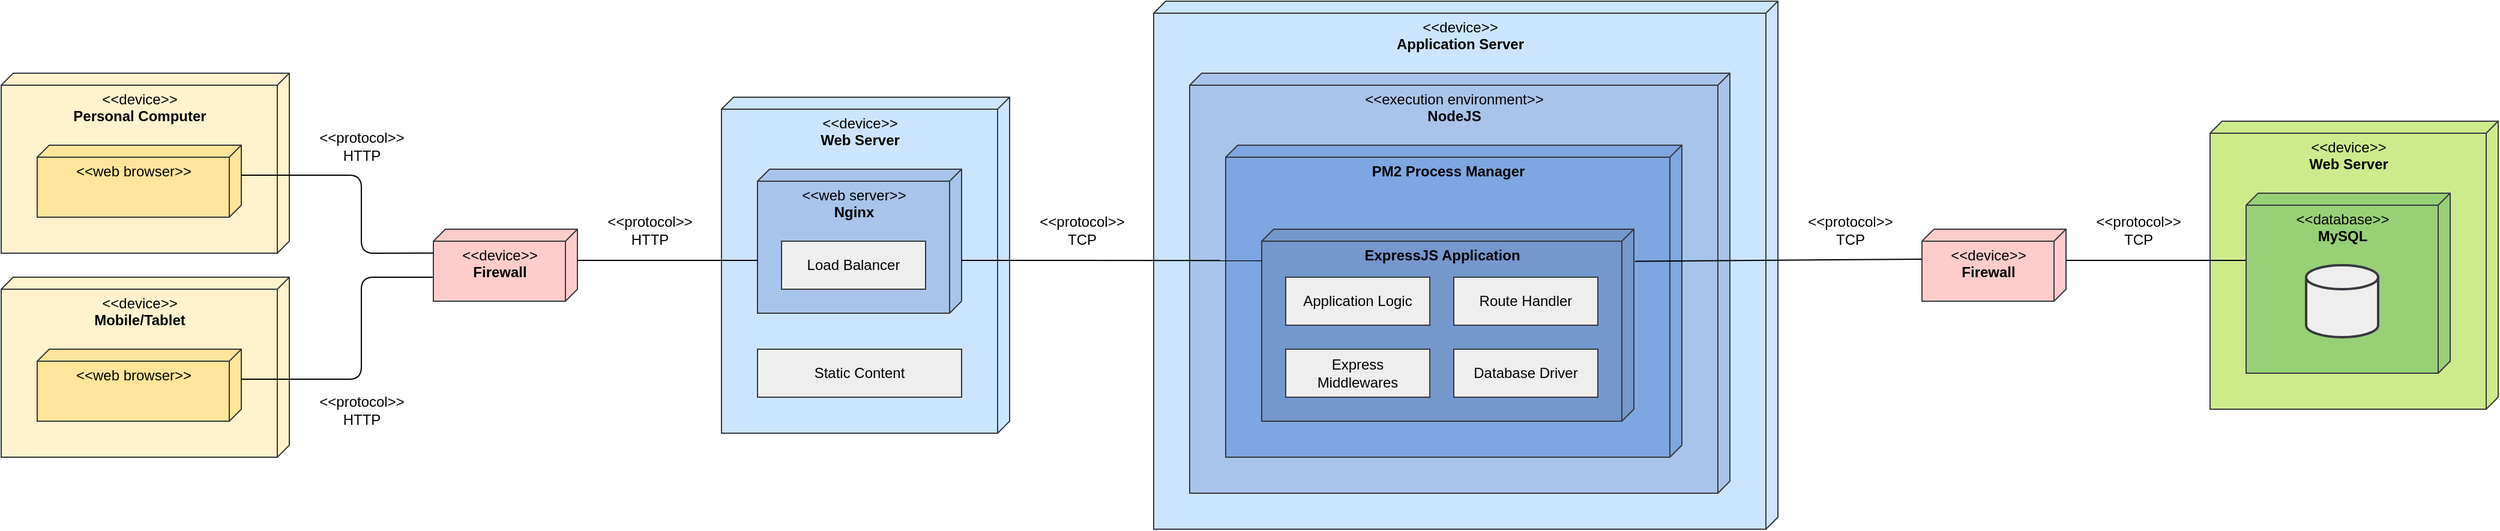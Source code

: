 <mxfile version="14.0.1" type="device"><diagram id="yOgwD-CeREcAv0Hl1fj9" name="Page-1"><mxGraphModel dx="3540" dy="1754" grid="1" gridSize="10" guides="1" tooltips="1" connect="1" arrows="1" fold="1" page="1" pageScale="1" pageWidth="1169" pageHeight="827" math="0" shadow="0"><root><mxCell id="u7lBGrWIIeAqYnG0bQcs-0"/><mxCell id="u7lBGrWIIeAqYnG0bQcs-1" parent="u7lBGrWIIeAqYnG0bQcs-0"/><mxCell id="XLZxpsMBSEI4FH-jgm0c-4" value="" style="group" vertex="1" connectable="0" parent="u7lBGrWIIeAqYnG0bQcs-1"><mxGeometry x="-1040" y="84" width="240" height="320" as="geometry"/></mxCell><mxCell id="XLZxpsMBSEI4FH-jgm0c-0" value="&amp;lt;&amp;lt;device&amp;gt;&amp;gt;&lt;br&gt;&lt;b&gt;Personal Computer&lt;/b&gt;" style="verticalAlign=top;align=center;spacingTop=8;spacingLeft=2;spacingRight=12;shape=cube;size=10;direction=south;fontStyle=0;html=1;strokeColor=#36393d;fillColor=#FFF2CC;" vertex="1" parent="XLZxpsMBSEI4FH-jgm0c-4"><mxGeometry width="240" height="150" as="geometry"/></mxCell><mxCell id="XLZxpsMBSEI4FH-jgm0c-1" value="&amp;lt;&amp;lt;web browser&amp;gt;&amp;gt;" style="verticalAlign=top;align=center;spacingTop=8;spacingLeft=2;spacingRight=12;shape=cube;size=10;direction=south;fontStyle=0;html=1;strokeColor=#36393d;fillColor=#FFE599;" vertex="1" parent="XLZxpsMBSEI4FH-jgm0c-4"><mxGeometry x="30" y="60" width="170" height="60" as="geometry"/></mxCell><mxCell id="XLZxpsMBSEI4FH-jgm0c-2" value="&amp;lt;&amp;lt;device&amp;gt;&amp;gt;&lt;br&gt;&lt;b&gt;Mobile/Tablet&lt;/b&gt;" style="verticalAlign=top;align=center;spacingTop=8;spacingLeft=2;spacingRight=12;shape=cube;size=10;direction=south;fontStyle=0;html=1;strokeColor=#36393d;fillColor=#FFF2CC;" vertex="1" parent="XLZxpsMBSEI4FH-jgm0c-4"><mxGeometry y="170" width="240" height="150" as="geometry"/></mxCell><mxCell id="XLZxpsMBSEI4FH-jgm0c-3" value="&amp;lt;&amp;lt;web browser&amp;gt;&amp;gt;" style="verticalAlign=top;align=center;spacingTop=8;spacingLeft=2;spacingRight=12;shape=cube;size=10;direction=south;fontStyle=0;html=1;strokeColor=#36393d;fillColor=#FFE599;" vertex="1" parent="XLZxpsMBSEI4FH-jgm0c-4"><mxGeometry x="30" y="230" width="170" height="60" as="geometry"/></mxCell><mxCell id="RSryEBwi2CZlOambQpdg-0" value="&amp;lt;&amp;lt;device&amp;gt;&amp;gt;&lt;br&gt;&lt;b&gt;Firewall&lt;/b&gt;" style="verticalAlign=top;align=center;spacingTop=8;spacingLeft=2;spacingRight=12;shape=cube;size=10;direction=south;fontStyle=0;html=1;fillColor=#ffcccc;strokeColor=#36393d;" vertex="1" parent="u7lBGrWIIeAqYnG0bQcs-1"><mxGeometry x="-680" y="214" width="120" height="60" as="geometry"/></mxCell><mxCell id="RSryEBwi2CZlOambQpdg-1" value="" style="group" vertex="1" connectable="0" parent="u7lBGrWIIeAqYnG0bQcs-1"><mxGeometry x="-440" y="104" width="240" height="280" as="geometry"/></mxCell><mxCell id="KsXfd55zSpa758HpUqtZ-22" value="&amp;lt;&amp;lt;device&amp;gt;&amp;gt;&lt;br&gt;&lt;b&gt;Web Server&lt;/b&gt;" style="verticalAlign=top;align=center;spacingTop=8;spacingLeft=2;spacingRight=12;shape=cube;size=10;direction=south;fontStyle=0;html=1;fillColor=#cce5ff;strokeColor=#36393d;" vertex="1" parent="RSryEBwi2CZlOambQpdg-1"><mxGeometry width="240" height="280" as="geometry"/></mxCell><mxCell id="63Lg4r5XqH5E4US9zRRZ-0" value="&amp;lt;&amp;lt;web server&amp;gt;&amp;gt;&lt;br&gt;&lt;b&gt;Nginx&lt;/b&gt;" style="verticalAlign=top;align=center;spacingTop=8;spacingLeft=2;spacingRight=12;shape=cube;size=10;direction=south;fontStyle=0;html=1;strokeColor=#36393d;fillColor=#A9C4EB;" vertex="1" parent="RSryEBwi2CZlOambQpdg-1"><mxGeometry x="30" y="60" width="170" height="120" as="geometry"/></mxCell><mxCell id="L0ylYWJpxkhSIwZxY-eO-0" value="Load Balancer" style="rounded=0;whiteSpace=wrap;html=1;align=center;fillColor=#eeeeee;strokeColor=#36393d;" vertex="1" parent="RSryEBwi2CZlOambQpdg-1"><mxGeometry x="50" y="120" width="120" height="40" as="geometry"/></mxCell><mxCell id="s83fpKJNtN-t1yHmOq2a-0" value="Static Content" style="rounded=0;whiteSpace=wrap;html=1;align=center;fillColor=#eeeeee;strokeColor=#36393d;" vertex="1" parent="RSryEBwi2CZlOambQpdg-1"><mxGeometry x="30" y="210" width="170" height="40" as="geometry"/></mxCell><mxCell id="RSryEBwi2CZlOambQpdg-2" value="" style="group" vertex="1" connectable="0" parent="u7lBGrWIIeAqYnG0bQcs-1"><mxGeometry x="-80" y="24" width="520" height="440" as="geometry"/></mxCell><mxCell id="KsXfd55zSpa758HpUqtZ-21" value="&amp;lt;&amp;lt;device&amp;gt;&amp;gt;&lt;br&gt;&lt;b&gt;Application Server&lt;/b&gt;" style="verticalAlign=top;align=center;spacingTop=8;spacingLeft=2;spacingRight=12;shape=cube;size=10;direction=south;fontStyle=0;html=1;fillColor=#cce5ff;strokeColor=#36393d;" vertex="1" parent="RSryEBwi2CZlOambQpdg-2"><mxGeometry width="520" height="440" as="geometry"/></mxCell><mxCell id="KsXfd55zSpa758HpUqtZ-20" value="&amp;lt;&amp;lt;execution environment&amp;gt;&amp;gt;&lt;br&gt;&lt;b&gt;NodeJS&lt;/b&gt;" style="verticalAlign=top;align=center;spacingTop=8;spacingLeft=2;spacingRight=12;shape=cube;size=10;direction=south;fontStyle=0;html=1;strokeColor=#36393d;fillColor=#A9C4EB;" vertex="1" parent="RSryEBwi2CZlOambQpdg-2"><mxGeometry x="30" y="60" width="450" height="350" as="geometry"/></mxCell><mxCell id="KsXfd55zSpa758HpUqtZ-18" value="&lt;b&gt;PM2 Process Manager&lt;/b&gt;" style="verticalAlign=top;align=center;spacingTop=8;spacingLeft=2;spacingRight=12;shape=cube;size=10;direction=south;fontStyle=0;html=1;strokeColor=#36393d;fillColor=#7EA6E0;" vertex="1" parent="RSryEBwi2CZlOambQpdg-2"><mxGeometry x="60" y="120" width="380" height="260" as="geometry"/></mxCell><mxCell id="KsXfd55zSpa758HpUqtZ-17" value="&lt;b&gt;ExpressJS Application&lt;/b&gt;" style="verticalAlign=top;align=center;spacingTop=8;spacingLeft=2;spacingRight=12;shape=cube;size=10;direction=south;fontStyle=0;html=1;strokeColor=#36393d;fillColor=#7497CC;" vertex="1" parent="RSryEBwi2CZlOambQpdg-2"><mxGeometry x="90" y="190" width="310" height="160" as="geometry"/></mxCell><mxCell id="KsXfd55zSpa758HpUqtZ-19" value="" style="group" vertex="1" connectable="0" parent="RSryEBwi2CZlOambQpdg-2"><mxGeometry x="110" y="230" width="260" height="100" as="geometry"/></mxCell><mxCell id="u7lBGrWIIeAqYnG0bQcs-2" value="Application Logic" style="rounded=0;whiteSpace=wrap;html=1;align=center;fillColor=#eeeeee;strokeColor=#36393d;" vertex="1" parent="KsXfd55zSpa758HpUqtZ-19"><mxGeometry width="120" height="40" as="geometry"/></mxCell><mxCell id="KsXfd55zSpa758HpUqtZ-12" value="Route Handler" style="rounded=0;whiteSpace=wrap;html=1;align=center;fillColor=#eeeeee;strokeColor=#36393d;" vertex="1" parent="KsXfd55zSpa758HpUqtZ-19"><mxGeometry x="140" width="120" height="40" as="geometry"/></mxCell><mxCell id="KsXfd55zSpa758HpUqtZ-13" value="Express&lt;br&gt;Middlewares" style="rounded=0;whiteSpace=wrap;html=1;align=center;fillColor=#eeeeee;strokeColor=#36393d;" vertex="1" parent="KsXfd55zSpa758HpUqtZ-19"><mxGeometry y="60" width="120" height="40" as="geometry"/></mxCell><mxCell id="KsXfd55zSpa758HpUqtZ-14" value="Database Driver" style="rounded=0;whiteSpace=wrap;html=1;align=center;fillColor=#eeeeee;strokeColor=#36393d;" vertex="1" parent="KsXfd55zSpa758HpUqtZ-19"><mxGeometry x="140" y="60" width="120" height="40" as="geometry"/></mxCell><mxCell id="ro7Q6EW2D-MBvHTKflfO-1" value="" style="endArrow=none;html=1;exitX=0.167;exitY=-0.003;exitDx=0;exitDy=0;exitPerimeter=0;" edge="1" parent="RSryEBwi2CZlOambQpdg-2" source="KsXfd55zSpa758HpUqtZ-17"><mxGeometry width="50" height="50" relative="1" as="geometry"><mxPoint x="400" y="220" as="sourcePoint"/><mxPoint x="640" y="215" as="targetPoint"/></mxGeometry></mxCell><mxCell id="w6b9YmIVA13xjUnuEwIY-1" value="&amp;lt;&amp;lt;device&amp;gt;&amp;gt;&lt;br&gt;&lt;b&gt;Firewall&lt;/b&gt;" style="verticalAlign=top;align=center;spacingTop=8;spacingLeft=2;spacingRight=12;shape=cube;size=10;direction=south;fontStyle=0;html=1;fillColor=#ffcccc;strokeColor=#36393d;" vertex="1" parent="u7lBGrWIIeAqYnG0bQcs-1"><mxGeometry x="560" y="214" width="120" height="60" as="geometry"/></mxCell><mxCell id="w6b9YmIVA13xjUnuEwIY-4" value="" style="group" vertex="1" connectable="0" parent="u7lBGrWIIeAqYnG0bQcs-1"><mxGeometry x="800" y="124" width="240" height="240" as="geometry"/></mxCell><mxCell id="GA3UccxjcexdO4IrIWvv-1" value="&amp;lt;&amp;lt;device&amp;gt;&amp;gt;&lt;br&gt;&lt;b&gt;Web Server&lt;/b&gt;" style="verticalAlign=top;align=center;spacingTop=8;spacingLeft=2;spacingRight=12;shape=cube;size=10;direction=south;fontStyle=0;html=1;fillColor=#cdeb8b;strokeColor=#36393d;" vertex="1" parent="w6b9YmIVA13xjUnuEwIY-4"><mxGeometry width="240" height="240" as="geometry"/></mxCell><mxCell id="GA3UccxjcexdO4IrIWvv-2" value="&amp;lt;&amp;lt;database&amp;gt;&amp;gt;&lt;br&gt;&lt;b&gt;MySQL&lt;/b&gt;" style="verticalAlign=top;align=center;spacingTop=8;spacingLeft=2;spacingRight=12;shape=cube;size=10;direction=south;fontStyle=0;html=1;strokeColor=#36393d;fillColor=#97D077;" vertex="1" parent="w6b9YmIVA13xjUnuEwIY-4"><mxGeometry x="30" y="60" width="170" height="150" as="geometry"/></mxCell><mxCell id="w6b9YmIVA13xjUnuEwIY-0" value="" style="strokeWidth=2;html=1;shape=mxgraph.flowchart.database;whiteSpace=wrap;fillColor=#eeeeee;align=center;strokeColor=#36393d;" vertex="1" parent="w6b9YmIVA13xjUnuEwIY-4"><mxGeometry x="80" y="120" width="60" height="60" as="geometry"/></mxCell><mxCell id="0h5WgGZzpjDE7HROylOn-0" value="" style="endArrow=none;html=1;exitX=0;exitY=0;exitDx=25;exitDy=0;exitPerimeter=0;entryX=0.331;entryY=1.001;entryDx=0;entryDy=0;entryPerimeter=0;" edge="1" parent="u7lBGrWIIeAqYnG0bQcs-1" source="XLZxpsMBSEI4FH-jgm0c-1" target="RSryEBwi2CZlOambQpdg-0"><mxGeometry width="50" height="50" relative="1" as="geometry"><mxPoint x="-610" y="360" as="sourcePoint"/><mxPoint x="-560" y="310" as="targetPoint"/><Array as="points"><mxPoint x="-740" y="169"/><mxPoint x="-740" y="234"/></Array></mxGeometry></mxCell><mxCell id="0h5WgGZzpjDE7HROylOn-1" value="" style="endArrow=none;html=1;exitX=0;exitY=0;exitDx=25;exitDy=0;exitPerimeter=0;entryX=0.667;entryY=1.005;entryDx=0;entryDy=0;entryPerimeter=0;" edge="1" parent="u7lBGrWIIeAqYnG0bQcs-1" source="XLZxpsMBSEI4FH-jgm0c-3" target="RSryEBwi2CZlOambQpdg-0"><mxGeometry width="50" height="50" relative="1" as="geometry"><mxPoint x="-820" y="290" as="sourcePoint"/><mxPoint x="-660.12" y="354.86" as="targetPoint"/><Array as="points"><mxPoint x="-740" y="339"/><mxPoint x="-740" y="254"/></Array></mxGeometry></mxCell><mxCell id="0h5WgGZzpjDE7HROylOn-2" value="" style="endArrow=none;html=1;entryX=0;entryY=0;entryDx=25;entryDy=0;entryPerimeter=0;" edge="1" parent="u7lBGrWIIeAqYnG0bQcs-1"><mxGeometry width="50" height="50" relative="1" as="geometry"><mxPoint x="-560" y="240" as="sourcePoint"/><mxPoint x="-410" y="240" as="targetPoint"/></mxGeometry></mxCell><mxCell id="ro7Q6EW2D-MBvHTKflfO-0" value="" style="endArrow=none;html=1;exitX=0;exitY=0;exitDx=25;exitDy=0;exitPerimeter=0;entryX=0.163;entryY=1;entryDx=0;entryDy=0;entryPerimeter=0;" edge="1" parent="u7lBGrWIIeAqYnG0bQcs-1" target="KsXfd55zSpa758HpUqtZ-17"><mxGeometry width="50" height="50" relative="1" as="geometry"><mxPoint x="-240" y="240" as="sourcePoint"/><mxPoint x="-90" y="240" as="targetPoint"/></mxGeometry></mxCell><mxCell id="ro7Q6EW2D-MBvHTKflfO-2" value="" style="endArrow=none;html=1;entryX=0;entryY=0;entryDx=25;entryDy=0;entryPerimeter=0;" edge="1" parent="u7lBGrWIIeAqYnG0bQcs-1"><mxGeometry width="50" height="50" relative="1" as="geometry"><mxPoint x="680.0" y="240" as="sourcePoint"/><mxPoint x="830" y="240" as="targetPoint"/></mxGeometry></mxCell><mxCell id="ro7Q6EW2D-MBvHTKflfO-3" value="&amp;lt;&amp;lt;protocol&amp;gt;&amp;gt;&lt;br&gt;HTTP" style="text;html=1;align=center;verticalAlign=middle;resizable=0;points=[];autosize=1;" vertex="1" parent="u7lBGrWIIeAqYnG0bQcs-1"><mxGeometry x="-785" y="130" width="90" height="30" as="geometry"/></mxCell><mxCell id="ro7Q6EW2D-MBvHTKflfO-4" value="&amp;lt;&amp;lt;protocol&amp;gt;&amp;gt;&lt;br&gt;HTTP" style="text;html=1;align=center;verticalAlign=middle;resizable=0;points=[];autosize=1;" vertex="1" parent="u7lBGrWIIeAqYnG0bQcs-1"><mxGeometry x="-785" y="350" width="90" height="30" as="geometry"/></mxCell><mxCell id="ro7Q6EW2D-MBvHTKflfO-5" value="&amp;lt;&amp;lt;protocol&amp;gt;&amp;gt;&lt;br&gt;HTTP" style="text;html=1;align=center;verticalAlign=middle;resizable=0;points=[];autosize=1;" vertex="1" parent="u7lBGrWIIeAqYnG0bQcs-1"><mxGeometry x="-545" y="200" width="90" height="30" as="geometry"/></mxCell><mxCell id="zkWpXWfeMZgk1cbG-CmP-0" value="&amp;lt;&amp;lt;protocol&amp;gt;&amp;gt;&lt;br&gt;TCP" style="text;html=1;align=center;verticalAlign=middle;resizable=0;points=[];autosize=1;" vertex="1" parent="u7lBGrWIIeAqYnG0bQcs-1"><mxGeometry x="-185" y="200" width="90" height="30" as="geometry"/></mxCell><mxCell id="zkWpXWfeMZgk1cbG-CmP-1" value="&amp;lt;&amp;lt;protocol&amp;gt;&amp;gt;&lt;br&gt;TCP" style="text;html=1;align=center;verticalAlign=middle;resizable=0;points=[];autosize=1;" vertex="1" parent="u7lBGrWIIeAqYnG0bQcs-1"><mxGeometry x="455" y="200" width="90" height="30" as="geometry"/></mxCell><mxCell id="OKseGQDXkLmYHFLOjRja-0" value="&amp;lt;&amp;lt;protocol&amp;gt;&amp;gt;&lt;br&gt;TCP" style="text;html=1;align=center;verticalAlign=middle;resizable=0;points=[];autosize=1;" vertex="1" parent="u7lBGrWIIeAqYnG0bQcs-1"><mxGeometry x="695" y="200" width="90" height="30" as="geometry"/></mxCell></root></mxGraphModel></diagram></mxfile>